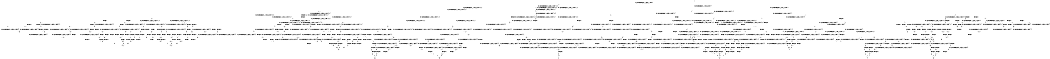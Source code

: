 digraph BCG {
size = "7, 10.5";
center = TRUE;
node [shape = circle];
0 [peripheries = 2];
0 -> 1 [label = "EX !0 !ATOMIC_EXCH_BRANCH (2, +1, TRUE, +0, 2, TRUE) !{}"];
0 -> 2 [label = "EX !2 !ATOMIC_EXCH_BRANCH (1, +0, FALSE, +0, 1, TRUE) !{}"];
0 -> 3 [label = "EX !1 !ATOMIC_EXCH_BRANCH (1, +1, TRUE, +0, 2, TRUE) !{}"];
1 -> 4 [label = "EX !2 !ATOMIC_EXCH_BRANCH (1, +0, FALSE, +0, 1, TRUE) !{0}"];
1 -> 5 [label = "EX !1 !ATOMIC_EXCH_BRANCH (1, +1, TRUE, +0, 2, TRUE) !{0}"];
1 -> 6 [label = "TERMINATE !0"];
2 -> 7 [label = "EX !2 !ATOMIC_EXCH_BRANCH (1, +0, FALSE, +0, 1, TRUE) !{0, 1, 2}"];
2 -> 8 [label = "EX !0 !ATOMIC_EXCH_BRANCH (2, +1, TRUE, +0, 2, TRUE) !{0, 1, 2}"];
2 -> 9 [label = "EX !1 !ATOMIC_EXCH_BRANCH (1, +1, TRUE, +0, 2, TRUE) !{0, 1, 2}"];
2 -> 10 [label = "EX !0 !ATOMIC_EXCH_BRANCH (2, +1, TRUE, +0, 2, TRUE) !{0, 1, 2}"];
3 -> 11 [label = "EX !0 !ATOMIC_EXCH_BRANCH (2, +1, TRUE, +0, 2, TRUE) !{0, 1}"];
3 -> 12 [label = "EX !2 !ATOMIC_EXCH_BRANCH (1, +0, FALSE, +0, 1, FALSE) !{0, 1}"];
3 -> 13 [label = "TERMINATE !1"];
3 -> 14 [label = "EX !0 !ATOMIC_EXCH_BRANCH (2, +1, TRUE, +0, 2, TRUE) !{0, 1}"];
4 -> 15 [label = "EX !2 !ATOMIC_EXCH_BRANCH (1, +0, FALSE, +0, 1, TRUE) !{0, 1, 2}"];
4 -> 16 [label = "EX !1 !ATOMIC_EXCH_BRANCH (1, +1, TRUE, +0, 2, TRUE) !{0, 1, 2}"];
4 -> 17 [label = "TERMINATE !0"];
5 -> 18 [label = "EX !2 !ATOMIC_EXCH_BRANCH (1, +0, FALSE, +0, 1, FALSE) !{0, 1}"];
5 -> 19 [label = "TERMINATE !0"];
5 -> 20 [label = "TERMINATE !1"];
6 -> 21 [label = "EX !2 !ATOMIC_EXCH_BRANCH (1, +0, FALSE, +0, 1, TRUE) !{}"];
6 -> 22 [label = "EX !1 !ATOMIC_EXCH_BRANCH (1, +1, TRUE, +0, 2, TRUE) !{}"];
7 -> 7 [label = "EX !2 !ATOMIC_EXCH_BRANCH (1, +0, FALSE, +0, 1, TRUE) !{0, 1, 2}"];
7 -> 8 [label = "EX !0 !ATOMIC_EXCH_BRANCH (2, +1, TRUE, +0, 2, TRUE) !{0, 1, 2}"];
7 -> 9 [label = "EX !1 !ATOMIC_EXCH_BRANCH (1, +1, TRUE, +0, 2, TRUE) !{0, 1, 2}"];
7 -> 10 [label = "EX !0 !ATOMIC_EXCH_BRANCH (2, +1, TRUE, +0, 2, TRUE) !{0, 1, 2}"];
8 -> 15 [label = "EX !2 !ATOMIC_EXCH_BRANCH (1, +0, FALSE, +0, 1, TRUE) !{0, 1, 2}"];
8 -> 16 [label = "EX !1 !ATOMIC_EXCH_BRANCH (1, +1, TRUE, +0, 2, TRUE) !{0, 1, 2}"];
8 -> 17 [label = "TERMINATE !0"];
9 -> 23 [label = "EX !2 !ATOMIC_EXCH_BRANCH (1, +0, FALSE, +0, 1, FALSE) !{0, 1, 2}"];
9 -> 24 [label = "EX !0 !ATOMIC_EXCH_BRANCH (2, +1, TRUE, +0, 2, TRUE) !{0, 1, 2}"];
9 -> 25 [label = "TERMINATE !1"];
9 -> 26 [label = "EX !0 !ATOMIC_EXCH_BRANCH (2, +1, TRUE, +0, 2, TRUE) !{0, 1, 2}"];
10 -> 27 [label = "EX !1 !ATOMIC_EXCH_BRANCH (1, +1, TRUE, +0, 2, TRUE) !{0, 1, 2}"];
10 -> 28 [label = "EX !2 !ATOMIC_EXCH_BRANCH (1, +0, FALSE, +0, 1, TRUE) !{0, 1, 2}"];
10 -> 29 [label = "EX !1 !ATOMIC_EXCH_BRANCH (1, +1, TRUE, +0, 2, TRUE) !{0, 1, 2}"];
10 -> 30 [label = "TERMINATE !0"];
11 -> 18 [label = "EX !2 !ATOMIC_EXCH_BRANCH (1, +0, FALSE, +0, 1, FALSE) !{0, 1}"];
11 -> 19 [label = "TERMINATE !0"];
11 -> 20 [label = "TERMINATE !1"];
12 -> 31 [label = "EX !2 !ATOMIC_EXCH_BRANCH (2, +0, FALSE, +0, 1, TRUE) !{0, 1, 2}"];
12 -> 32 [label = "EX !0 !ATOMIC_EXCH_BRANCH (2, +1, TRUE, +0, 2, TRUE) !{0, 1, 2}"];
12 -> 33 [label = "TERMINATE !1"];
12 -> 34 [label = "EX !0 !ATOMIC_EXCH_BRANCH (2, +1, TRUE, +0, 2, TRUE) !{0, 1, 2}"];
13 -> 35 [label = "EX !0 !ATOMIC_EXCH_BRANCH (2, +1, TRUE, +0, 2, TRUE) !{0}"];
13 -> 36 [label = "EX !2 !ATOMIC_EXCH_BRANCH (1, +0, FALSE, +0, 1, FALSE) !{0}"];
13 -> 37 [label = "EX !0 !ATOMIC_EXCH_BRANCH (2, +1, TRUE, +0, 2, TRUE) !{0}"];
14 -> 38 [label = "EX !2 !ATOMIC_EXCH_BRANCH (1, +0, FALSE, +0, 1, FALSE) !{0, 1}"];
14 -> 39 [label = "TERMINATE !0"];
14 -> 40 [label = "TERMINATE !1"];
15 -> 15 [label = "EX !2 !ATOMIC_EXCH_BRANCH (1, +0, FALSE, +0, 1, TRUE) !{0, 1, 2}"];
15 -> 16 [label = "EX !1 !ATOMIC_EXCH_BRANCH (1, +1, TRUE, +0, 2, TRUE) !{0, 1, 2}"];
15 -> 17 [label = "TERMINATE !0"];
16 -> 41 [label = "EX !2 !ATOMIC_EXCH_BRANCH (1, +0, FALSE, +0, 1, FALSE) !{0, 1, 2}"];
16 -> 42 [label = "TERMINATE !0"];
16 -> 43 [label = "TERMINATE !1"];
17 -> 44 [label = "EX !2 !ATOMIC_EXCH_BRANCH (1, +0, FALSE, +0, 1, TRUE) !{1, 2}"];
17 -> 45 [label = "EX !1 !ATOMIC_EXCH_BRANCH (1, +1, TRUE, +0, 2, TRUE) !{1, 2}"];
17 -> 46 [label = "EX !1 !ATOMIC_EXCH_BRANCH (1, +1, TRUE, +0, 2, TRUE) !{1, 2}"];
18 -> 47 [label = "EX !2 !ATOMIC_EXCH_BRANCH (2, +0, FALSE, +0, 1, FALSE) !{0, 1, 2}"];
18 -> 48 [label = "TERMINATE !0"];
18 -> 49 [label = "TERMINATE !1"];
19 -> 50 [label = "EX !2 !ATOMIC_EXCH_BRANCH (1, +0, FALSE, +0, 1, FALSE) !{1}"];
19 -> 51 [label = "TERMINATE !1"];
20 -> 52 [label = "EX !2 !ATOMIC_EXCH_BRANCH (1, +0, FALSE, +0, 1, FALSE) !{0}"];
20 -> 53 [label = "TERMINATE !0"];
21 -> 44 [label = "EX !2 !ATOMIC_EXCH_BRANCH (1, +0, FALSE, +0, 1, TRUE) !{1, 2}"];
21 -> 45 [label = "EX !1 !ATOMIC_EXCH_BRANCH (1, +1, TRUE, +0, 2, TRUE) !{1, 2}"];
21 -> 46 [label = "EX !1 !ATOMIC_EXCH_BRANCH (1, +1, TRUE, +0, 2, TRUE) !{1, 2}"];
22 -> 50 [label = "EX !2 !ATOMIC_EXCH_BRANCH (1, +0, FALSE, +0, 1, FALSE) !{1}"];
22 -> 51 [label = "TERMINATE !1"];
23 -> 31 [label = "EX !2 !ATOMIC_EXCH_BRANCH (2, +0, FALSE, +0, 1, TRUE) !{0, 1, 2}"];
23 -> 32 [label = "EX !0 !ATOMIC_EXCH_BRANCH (2, +1, TRUE, +0, 2, TRUE) !{0, 1, 2}"];
23 -> 33 [label = "TERMINATE !1"];
23 -> 34 [label = "EX !0 !ATOMIC_EXCH_BRANCH (2, +1, TRUE, +0, 2, TRUE) !{0, 1, 2}"];
24 -> 41 [label = "EX !2 !ATOMIC_EXCH_BRANCH (1, +0, FALSE, +0, 1, FALSE) !{0, 1, 2}"];
24 -> 42 [label = "TERMINATE !0"];
24 -> 43 [label = "TERMINATE !1"];
25 -> 54 [label = "EX !2 !ATOMIC_EXCH_BRANCH (1, +0, FALSE, +0, 1, FALSE) !{0, 2}"];
25 -> 55 [label = "EX !0 !ATOMIC_EXCH_BRANCH (2, +1, TRUE, +0, 2, TRUE) !{0, 2}"];
25 -> 56 [label = "EX !0 !ATOMIC_EXCH_BRANCH (2, +1, TRUE, +0, 2, TRUE) !{0, 2}"];
26 -> 57 [label = "EX !2 !ATOMIC_EXCH_BRANCH (1, +0, FALSE, +0, 1, FALSE) !{0, 1, 2}"];
26 -> 58 [label = "TERMINATE !0"];
26 -> 59 [label = "TERMINATE !1"];
27 -> 60 [label = "EX !2 !ATOMIC_EXCH_BRANCH (1, +0, FALSE, +0, 1, FALSE) !{0, 1, 2}"];
27 -> 61 [label = "EX !2 !ATOMIC_EXCH_BRANCH (1, +0, FALSE, +0, 1, FALSE) !{0, 1, 2}"];
27 -> 62 [label = "TERMINATE !0"];
27 -> 63 [label = "TERMINATE !1"];
28 -> 27 [label = "EX !1 !ATOMIC_EXCH_BRANCH (1, +1, TRUE, +0, 2, TRUE) !{0, 1, 2}"];
28 -> 28 [label = "EX !2 !ATOMIC_EXCH_BRANCH (1, +0, FALSE, +0, 1, TRUE) !{0, 1, 2}"];
28 -> 29 [label = "EX !1 !ATOMIC_EXCH_BRANCH (1, +1, TRUE, +0, 2, TRUE) !{0, 1, 2}"];
28 -> 30 [label = "TERMINATE !0"];
29 -> 57 [label = "EX !2 !ATOMIC_EXCH_BRANCH (1, +0, FALSE, +0, 1, FALSE) !{0, 1, 2}"];
29 -> 58 [label = "TERMINATE !0"];
29 -> 59 [label = "TERMINATE !1"];
30 -> 64 [label = "EX !2 !ATOMIC_EXCH_BRANCH (1, +0, FALSE, +0, 1, TRUE) !{1, 2}"];
30 -> 65 [label = "EX !1 !ATOMIC_EXCH_BRANCH (1, +1, TRUE, +0, 2, TRUE) !{1, 2}"];
31 -> 23 [label = "EX !2 !ATOMIC_EXCH_BRANCH (1, +0, FALSE, +0, 1, FALSE) !{0, 1, 2}"];
31 -> 24 [label = "EX !0 !ATOMIC_EXCH_BRANCH (2, +1, TRUE, +0, 2, TRUE) !{0, 1, 2}"];
31 -> 25 [label = "TERMINATE !1"];
31 -> 26 [label = "EX !0 !ATOMIC_EXCH_BRANCH (2, +1, TRUE, +0, 2, TRUE) !{0, 1, 2}"];
32 -> 47 [label = "EX !2 !ATOMIC_EXCH_BRANCH (2, +0, FALSE, +0, 1, FALSE) !{0, 1, 2}"];
32 -> 48 [label = "TERMINATE !0"];
32 -> 49 [label = "TERMINATE !1"];
33 -> 66 [label = "EX !2 !ATOMIC_EXCH_BRANCH (2, +0, FALSE, +0, 1, TRUE) !{0, 2}"];
33 -> 67 [label = "EX !0 !ATOMIC_EXCH_BRANCH (2, +1, TRUE, +0, 2, TRUE) !{0, 2}"];
33 -> 68 [label = "EX !0 !ATOMIC_EXCH_BRANCH (2, +1, TRUE, +0, 2, TRUE) !{0, 2}"];
34 -> 69 [label = "EX !2 !ATOMIC_EXCH_BRANCH (2, +0, FALSE, +0, 1, FALSE) !{0, 1, 2}"];
34 -> 70 [label = "TERMINATE !0"];
34 -> 71 [label = "TERMINATE !1"];
35 -> 52 [label = "EX !2 !ATOMIC_EXCH_BRANCH (1, +0, FALSE, +0, 1, FALSE) !{0}"];
35 -> 53 [label = "TERMINATE !0"];
36 -> 66 [label = "EX !2 !ATOMIC_EXCH_BRANCH (2, +0, FALSE, +0, 1, TRUE) !{0, 2}"];
36 -> 67 [label = "EX !0 !ATOMIC_EXCH_BRANCH (2, +1, TRUE, +0, 2, TRUE) !{0, 2}"];
36 -> 68 [label = "EX !0 !ATOMIC_EXCH_BRANCH (2, +1, TRUE, +0, 2, TRUE) !{0, 2}"];
37 -> 72 [label = "EX !2 !ATOMIC_EXCH_BRANCH (1, +0, FALSE, +0, 1, FALSE) !{0}"];
37 -> 73 [label = "TERMINATE !0"];
38 -> 74 [label = "EX !2 !ATOMIC_EXCH_BRANCH (2, +0, FALSE, +0, 1, FALSE) !{0, 1, 2}"];
38 -> 75 [label = "TERMINATE !0"];
38 -> 76 [label = "TERMINATE !1"];
39 -> 77 [label = "EX !2 !ATOMIC_EXCH_BRANCH (1, +0, FALSE, +0, 1, FALSE) !{1}"];
39 -> 78 [label = "TERMINATE !1"];
40 -> 79 [label = "EX !2 !ATOMIC_EXCH_BRANCH (1, +0, FALSE, +0, 1, FALSE) !{0}"];
40 -> 80 [label = "TERMINATE !0"];
41 -> 47 [label = "EX !2 !ATOMIC_EXCH_BRANCH (2, +0, FALSE, +0, 1, FALSE) !{0, 1, 2}"];
41 -> 48 [label = "TERMINATE !0"];
41 -> 49 [label = "TERMINATE !1"];
42 -> 81 [label = "EX !2 !ATOMIC_EXCH_BRANCH (1, +0, FALSE, +0, 1, FALSE) !{1, 2}"];
42 -> 82 [label = "TERMINATE !1"];
43 -> 83 [label = "EX !2 !ATOMIC_EXCH_BRANCH (1, +0, FALSE, +0, 1, FALSE) !{0, 2}"];
43 -> 84 [label = "TERMINATE !0"];
44 -> 44 [label = "EX !2 !ATOMIC_EXCH_BRANCH (1, +0, FALSE, +0, 1, TRUE) !{1, 2}"];
44 -> 45 [label = "EX !1 !ATOMIC_EXCH_BRANCH (1, +1, TRUE, +0, 2, TRUE) !{1, 2}"];
44 -> 46 [label = "EX !1 !ATOMIC_EXCH_BRANCH (1, +1, TRUE, +0, 2, TRUE) !{1, 2}"];
45 -> 81 [label = "EX !2 !ATOMIC_EXCH_BRANCH (1, +0, FALSE, +0, 1, FALSE) !{1, 2}"];
45 -> 82 [label = "TERMINATE !1"];
46 -> 85 [label = "EX !2 !ATOMIC_EXCH_BRANCH (1, +0, FALSE, +0, 1, FALSE) !{1, 2}"];
46 -> 86 [label = "EX !2 !ATOMIC_EXCH_BRANCH (1, +0, FALSE, +0, 1, FALSE) !{1, 2}"];
46 -> 87 [label = "TERMINATE !1"];
47 -> 88 [label = "TERMINATE !0"];
47 -> 89 [label = "TERMINATE !2"];
47 -> 90 [label = "TERMINATE !1"];
48 -> 91 [label = "EX !2 !ATOMIC_EXCH_BRANCH (2, +0, FALSE, +0, 1, FALSE) !{1, 2}"];
48 -> 92 [label = "TERMINATE !1"];
49 -> 93 [label = "EX !2 !ATOMIC_EXCH_BRANCH (2, +0, FALSE, +0, 1, FALSE) !{0, 2}"];
49 -> 94 [label = "TERMINATE !0"];
50 -> 91 [label = "EX !2 !ATOMIC_EXCH_BRANCH (2, +0, FALSE, +0, 1, FALSE) !{1, 2}"];
50 -> 92 [label = "TERMINATE !1"];
51 -> 95 [label = "EX !2 !ATOMIC_EXCH_BRANCH (1, +0, FALSE, +0, 1, FALSE) !{}"];
52 -> 93 [label = "EX !2 !ATOMIC_EXCH_BRANCH (2, +0, FALSE, +0, 1, FALSE) !{0, 2}"];
52 -> 94 [label = "TERMINATE !0"];
53 -> 95 [label = "EX !2 !ATOMIC_EXCH_BRANCH (1, +0, FALSE, +0, 1, FALSE) !{}"];
54 -> 66 [label = "EX !2 !ATOMIC_EXCH_BRANCH (2, +0, FALSE, +0, 1, TRUE) !{0, 2}"];
54 -> 67 [label = "EX !0 !ATOMIC_EXCH_BRANCH (2, +1, TRUE, +0, 2, TRUE) !{0, 2}"];
54 -> 68 [label = "EX !0 !ATOMIC_EXCH_BRANCH (2, +1, TRUE, +0, 2, TRUE) !{0, 2}"];
55 -> 83 [label = "EX !2 !ATOMIC_EXCH_BRANCH (1, +0, FALSE, +0, 1, FALSE) !{0, 2}"];
55 -> 84 [label = "TERMINATE !0"];
56 -> 96 [label = "EX !2 !ATOMIC_EXCH_BRANCH (1, +0, FALSE, +0, 1, FALSE) !{0, 2}"];
56 -> 97 [label = "EX !2 !ATOMIC_EXCH_BRANCH (1, +0, FALSE, +0, 1, FALSE) !{0, 2}"];
56 -> 98 [label = "TERMINATE !0"];
57 -> 69 [label = "EX !2 !ATOMIC_EXCH_BRANCH (2, +0, FALSE, +0, 1, FALSE) !{0, 1, 2}"];
57 -> 70 [label = "TERMINATE !0"];
57 -> 71 [label = "TERMINATE !1"];
58 -> 99 [label = "EX !2 !ATOMIC_EXCH_BRANCH (1, +0, FALSE, +0, 1, FALSE) !{1, 2}"];
58 -> 100 [label = "TERMINATE !1"];
59 -> 101 [label = "EX !2 !ATOMIC_EXCH_BRANCH (1, +0, FALSE, +0, 1, FALSE) !{0, 2}"];
59 -> 102 [label = "TERMINATE !0"];
60 -> 103 [label = "EX !2 !ATOMIC_EXCH_BRANCH (2, +0, FALSE, +0, 1, FALSE) !{0, 1, 2}"];
60 -> 104 [label = "TERMINATE !0"];
60 -> 105 [label = "TERMINATE !1"];
61 -> 103 [label = "EX !2 !ATOMIC_EXCH_BRANCH (2, +0, FALSE, +0, 1, FALSE) !{0, 1, 2}"];
61 -> 106 [label = "EX !2 !ATOMIC_EXCH_BRANCH (2, +0, FALSE, +0, 1, FALSE) !{0, 1, 2}"];
61 -> 107 [label = "TERMINATE !0"];
61 -> 108 [label = "TERMINATE !1"];
62 -> 109 [label = "EX !2 !ATOMIC_EXCH_BRANCH (1, +0, FALSE, +0, 1, FALSE) !{1, 2}"];
62 -> 110 [label = "TERMINATE !1"];
63 -> 111 [label = "EX !2 !ATOMIC_EXCH_BRANCH (1, +0, FALSE, +0, 1, FALSE) !{0, 2}"];
63 -> 112 [label = "TERMINATE !0"];
64 -> 64 [label = "EX !2 !ATOMIC_EXCH_BRANCH (1, +0, FALSE, +0, 1, TRUE) !{1, 2}"];
64 -> 65 [label = "EX !1 !ATOMIC_EXCH_BRANCH (1, +1, TRUE, +0, 2, TRUE) !{1, 2}"];
65 -> 99 [label = "EX !2 !ATOMIC_EXCH_BRANCH (1, +0, FALSE, +0, 1, FALSE) !{1, 2}"];
65 -> 100 [label = "TERMINATE !1"];
66 -> 54 [label = "EX !2 !ATOMIC_EXCH_BRANCH (1, +0, FALSE, +0, 1, FALSE) !{0, 2}"];
66 -> 55 [label = "EX !0 !ATOMIC_EXCH_BRANCH (2, +1, TRUE, +0, 2, TRUE) !{0, 2}"];
66 -> 56 [label = "EX !0 !ATOMIC_EXCH_BRANCH (2, +1, TRUE, +0, 2, TRUE) !{0, 2}"];
67 -> 93 [label = "EX !2 !ATOMIC_EXCH_BRANCH (2, +0, FALSE, +0, 1, FALSE) !{0, 2}"];
67 -> 94 [label = "TERMINATE !0"];
68 -> 113 [label = "EX !2 !ATOMIC_EXCH_BRANCH (2, +0, FALSE, +0, 1, FALSE) !{0, 2}"];
68 -> 114 [label = "EX !2 !ATOMIC_EXCH_BRANCH (2, +0, FALSE, +0, 1, FALSE) !{0, 2}"];
68 -> 115 [label = "TERMINATE !0"];
69 -> 116 [label = "TERMINATE !0"];
69 -> 117 [label = "TERMINATE !2"];
69 -> 118 [label = "TERMINATE !1"];
70 -> 119 [label = "EX !2 !ATOMIC_EXCH_BRANCH (2, +0, FALSE, +0, 1, FALSE) !{1, 2}"];
70 -> 120 [label = "TERMINATE !1"];
71 -> 121 [label = "EX !2 !ATOMIC_EXCH_BRANCH (2, +0, FALSE, +0, 1, FALSE) !{0, 2}"];
71 -> 122 [label = "TERMINATE !0"];
72 -> 123 [label = "EX !2 !ATOMIC_EXCH_BRANCH (2, +0, FALSE, +0, 1, FALSE) !{0, 2}"];
72 -> 124 [label = "TERMINATE !0"];
73 -> 125 [label = "EX !2 !ATOMIC_EXCH_BRANCH (1, +0, FALSE, +0, 1, FALSE) !{}"];
74 -> 126 [label = "TERMINATE !0"];
74 -> 127 [label = "TERMINATE !2"];
74 -> 128 [label = "TERMINATE !1"];
75 -> 129 [label = "EX !2 !ATOMIC_EXCH_BRANCH (2, +0, FALSE, +0, 1, FALSE) !{1, 2}"];
75 -> 130 [label = "TERMINATE !1"];
76 -> 131 [label = "EX !2 !ATOMIC_EXCH_BRANCH (2, +0, FALSE, +0, 1, FALSE) !{0, 2}"];
76 -> 132 [label = "TERMINATE !0"];
77 -> 129 [label = "EX !2 !ATOMIC_EXCH_BRANCH (2, +0, FALSE, +0, 1, FALSE) !{1, 2}"];
77 -> 130 [label = "TERMINATE !1"];
78 -> 133 [label = "EX !2 !ATOMIC_EXCH_BRANCH (1, +0, FALSE, +0, 1, FALSE) !{}"];
79 -> 131 [label = "EX !2 !ATOMIC_EXCH_BRANCH (2, +0, FALSE, +0, 1, FALSE) !{0, 2}"];
79 -> 132 [label = "TERMINATE !0"];
80 -> 133 [label = "EX !2 !ATOMIC_EXCH_BRANCH (1, +0, FALSE, +0, 1, FALSE) !{}"];
81 -> 91 [label = "EX !2 !ATOMIC_EXCH_BRANCH (2, +0, FALSE, +0, 1, FALSE) !{1, 2}"];
81 -> 92 [label = "TERMINATE !1"];
82 -> 134 [label = "EX !2 !ATOMIC_EXCH_BRANCH (1, +0, FALSE, +0, 1, FALSE) !{2}"];
82 -> 135 [label = "EX !2 !ATOMIC_EXCH_BRANCH (1, +0, FALSE, +0, 1, FALSE) !{2}"];
83 -> 93 [label = "EX !2 !ATOMIC_EXCH_BRANCH (2, +0, FALSE, +0, 1, FALSE) !{0, 2}"];
83 -> 94 [label = "TERMINATE !0"];
84 -> 134 [label = "EX !2 !ATOMIC_EXCH_BRANCH (1, +0, FALSE, +0, 1, FALSE) !{2}"];
84 -> 135 [label = "EX !2 !ATOMIC_EXCH_BRANCH (1, +0, FALSE, +0, 1, FALSE) !{2}"];
85 -> 136 [label = "EX !2 !ATOMIC_EXCH_BRANCH (2, +0, FALSE, +0, 1, FALSE) !{1, 2}"];
85 -> 137 [label = "TERMINATE !1"];
86 -> 136 [label = "EX !2 !ATOMIC_EXCH_BRANCH (2, +0, FALSE, +0, 1, FALSE) !{1, 2}"];
86 -> 138 [label = "EX !2 !ATOMIC_EXCH_BRANCH (2, +0, FALSE, +0, 1, FALSE) !{1, 2}"];
86 -> 139 [label = "TERMINATE !1"];
87 -> 140 [label = "EX !2 !ATOMIC_EXCH_BRANCH (1, +0, FALSE, +0, 1, FALSE) !{2}"];
88 -> 141 [label = "TERMINATE !2"];
88 -> 142 [label = "TERMINATE !1"];
89 -> 143 [label = "TERMINATE !0"];
89 -> 144 [label = "TERMINATE !1"];
90 -> 145 [label = "TERMINATE !0"];
90 -> 146 [label = "TERMINATE !2"];
91 -> 141 [label = "TERMINATE !2"];
91 -> 142 [label = "TERMINATE !1"];
92 -> 147 [label = "EX !2 !ATOMIC_EXCH_BRANCH (2, +0, FALSE, +0, 1, FALSE) !{2}"];
92 -> 148 [label = "EX !2 !ATOMIC_EXCH_BRANCH (2, +0, FALSE, +0, 1, FALSE) !{2}"];
93 -> 145 [label = "TERMINATE !0"];
93 -> 146 [label = "TERMINATE !2"];
94 -> 147 [label = "EX !2 !ATOMIC_EXCH_BRANCH (2, +0, FALSE, +0, 1, FALSE) !{2}"];
94 -> 148 [label = "EX !2 !ATOMIC_EXCH_BRANCH (2, +0, FALSE, +0, 1, FALSE) !{2}"];
95 -> 147 [label = "EX !2 !ATOMIC_EXCH_BRANCH (2, +0, FALSE, +0, 1, FALSE) !{2}"];
95 -> 148 [label = "EX !2 !ATOMIC_EXCH_BRANCH (2, +0, FALSE, +0, 1, FALSE) !{2}"];
96 -> 113 [label = "EX !2 !ATOMIC_EXCH_BRANCH (2, +0, FALSE, +0, 1, FALSE) !{0, 2}"];
96 -> 149 [label = "TERMINATE !0"];
97 -> 113 [label = "EX !2 !ATOMIC_EXCH_BRANCH (2, +0, FALSE, +0, 1, FALSE) !{0, 2}"];
97 -> 114 [label = "EX !2 !ATOMIC_EXCH_BRANCH (2, +0, FALSE, +0, 1, FALSE) !{0, 2}"];
97 -> 115 [label = "TERMINATE !0"];
98 -> 150 [label = "EX !2 !ATOMIC_EXCH_BRANCH (1, +0, FALSE, +0, 1, FALSE) !{2}"];
99 -> 119 [label = "EX !2 !ATOMIC_EXCH_BRANCH (2, +0, FALSE, +0, 1, FALSE) !{1, 2}"];
99 -> 120 [label = "TERMINATE !1"];
100 -> 151 [label = "EX !2 !ATOMIC_EXCH_BRANCH (1, +0, FALSE, +0, 1, FALSE) !{2}"];
101 -> 121 [label = "EX !2 !ATOMIC_EXCH_BRANCH (2, +0, FALSE, +0, 1, FALSE) !{0, 2}"];
101 -> 122 [label = "TERMINATE !0"];
102 -> 151 [label = "EX !2 !ATOMIC_EXCH_BRANCH (1, +0, FALSE, +0, 1, FALSE) !{2}"];
103 -> 152 [label = "TERMINATE !0"];
103 -> 153 [label = "TERMINATE !2"];
103 -> 154 [label = "TERMINATE !1"];
104 -> 155 [label = "EX !2 !ATOMIC_EXCH_BRANCH (2, +0, FALSE, +0, 1, FALSE) !{1, 2}"];
104 -> 156 [label = "TERMINATE !1"];
105 -> 157 [label = "EX !2 !ATOMIC_EXCH_BRANCH (2, +0, FALSE, +0, 1, FALSE) !{0, 2}"];
105 -> 158 [label = "TERMINATE !0"];
106 -> 159 [label = "TERMINATE !0"];
106 -> 160 [label = "TERMINATE !2"];
106 -> 161 [label = "TERMINATE !1"];
107 -> 162 [label = "EX !2 !ATOMIC_EXCH_BRANCH (2, +0, FALSE, +0, 1, FALSE) !{1, 2}"];
107 -> 163 [label = "TERMINATE !1"];
108 -> 164 [label = "EX !2 !ATOMIC_EXCH_BRANCH (2, +0, FALSE, +0, 1, FALSE) !{0, 2}"];
108 -> 165 [label = "TERMINATE !0"];
109 -> 162 [label = "EX !2 !ATOMIC_EXCH_BRANCH (2, +0, FALSE, +0, 1, FALSE) !{1, 2}"];
109 -> 163 [label = "TERMINATE !1"];
110 -> 166 [label = "EX !2 !ATOMIC_EXCH_BRANCH (1, +0, FALSE, +0, 1, FALSE) !{2}"];
111 -> 164 [label = "EX !2 !ATOMIC_EXCH_BRANCH (2, +0, FALSE, +0, 1, FALSE) !{0, 2}"];
111 -> 165 [label = "TERMINATE !0"];
112 -> 166 [label = "EX !2 !ATOMIC_EXCH_BRANCH (1, +0, FALSE, +0, 1, FALSE) !{2}"];
113 -> 167 [label = "TERMINATE !0"];
113 -> 168 [label = "TERMINATE !2"];
114 -> 169 [label = "TERMINATE !0"];
114 -> 170 [label = "TERMINATE !2"];
115 -> 171 [label = "EX !2 !ATOMIC_EXCH_BRANCH (2, +0, FALSE, +0, 1, FALSE) !{2}"];
116 -> 172 [label = "TERMINATE !2"];
116 -> 173 [label = "TERMINATE !1"];
117 -> 174 [label = "TERMINATE !0"];
117 -> 175 [label = "TERMINATE !1"];
118 -> 176 [label = "TERMINATE !0"];
118 -> 177 [label = "TERMINATE !2"];
119 -> 172 [label = "TERMINATE !2"];
119 -> 173 [label = "TERMINATE !1"];
120 -> 178 [label = "EX !2 !ATOMIC_EXCH_BRANCH (2, +0, FALSE, +0, 1, FALSE) !{2}"];
121 -> 176 [label = "TERMINATE !0"];
121 -> 177 [label = "TERMINATE !2"];
122 -> 178 [label = "EX !2 !ATOMIC_EXCH_BRANCH (2, +0, FALSE, +0, 1, FALSE) !{2}"];
123 -> 179 [label = "TERMINATE !0"];
123 -> 180 [label = "TERMINATE !2"];
124 -> 181 [label = "EX !2 !ATOMIC_EXCH_BRANCH (2, +0, FALSE, +0, 1, FALSE) !{2}"];
125 -> 181 [label = "EX !2 !ATOMIC_EXCH_BRANCH (2, +0, FALSE, +0, 1, FALSE) !{2}"];
126 -> 182 [label = "TERMINATE !2"];
126 -> 183 [label = "TERMINATE !1"];
127 -> 184 [label = "TERMINATE !0"];
127 -> 185 [label = "TERMINATE !1"];
128 -> 186 [label = "TERMINATE !0"];
128 -> 187 [label = "TERMINATE !2"];
129 -> 182 [label = "TERMINATE !2"];
129 -> 183 [label = "TERMINATE !1"];
130 -> 188 [label = "EX !2 !ATOMIC_EXCH_BRANCH (2, +0, FALSE, +0, 1, FALSE) !{2}"];
131 -> 186 [label = "TERMINATE !0"];
131 -> 187 [label = "TERMINATE !2"];
132 -> 188 [label = "EX !2 !ATOMIC_EXCH_BRANCH (2, +0, FALSE, +0, 1, FALSE) !{2}"];
133 -> 188 [label = "EX !2 !ATOMIC_EXCH_BRANCH (2, +0, FALSE, +0, 1, FALSE) !{2}"];
134 -> 147 [label = "EX !2 !ATOMIC_EXCH_BRANCH (2, +0, FALSE, +0, 1, FALSE) !{2}"];
134 -> 148 [label = "EX !2 !ATOMIC_EXCH_BRANCH (2, +0, FALSE, +0, 1, FALSE) !{2}"];
135 -> 148 [label = "EX !2 !ATOMIC_EXCH_BRANCH (2, +0, FALSE, +0, 1, FALSE) !{2}"];
136 -> 189 [label = "TERMINATE !2"];
136 -> 190 [label = "TERMINATE !1"];
137 -> 191 [label = "EX !2 !ATOMIC_EXCH_BRANCH (2, +0, FALSE, +0, 1, FALSE) !{2}"];
138 -> 192 [label = "TERMINATE !2"];
138 -> 193 [label = "TERMINATE !1"];
139 -> 194 [label = "EX !2 !ATOMIC_EXCH_BRANCH (2, +0, FALSE, +0, 1, FALSE) !{2}"];
140 -> 194 [label = "EX !2 !ATOMIC_EXCH_BRANCH (2, +0, FALSE, +0, 1, FALSE) !{2}"];
141 -> 195 [label = "TERMINATE !1"];
142 -> 196 [label = "TERMINATE !2"];
143 -> 195 [label = "TERMINATE !1"];
144 -> 197 [label = "TERMINATE !0"];
145 -> 196 [label = "TERMINATE !2"];
146 -> 197 [label = "TERMINATE !0"];
147 -> 196 [label = "TERMINATE !2"];
148 -> 198 [label = "TERMINATE !2"];
149 -> 199 [label = "EX !2 !ATOMIC_EXCH_BRANCH (2, +0, FALSE, +0, 1, FALSE) !{2}"];
150 -> 171 [label = "EX !2 !ATOMIC_EXCH_BRANCH (2, +0, FALSE, +0, 1, FALSE) !{2}"];
151 -> 178 [label = "EX !2 !ATOMIC_EXCH_BRANCH (2, +0, FALSE, +0, 1, FALSE) !{2}"];
152 -> 200 [label = "TERMINATE !2"];
152 -> 201 [label = "TERMINATE !1"];
153 -> 202 [label = "TERMINATE !0"];
153 -> 203 [label = "TERMINATE !1"];
154 -> 204 [label = "TERMINATE !0"];
154 -> 205 [label = "TERMINATE !2"];
155 -> 200 [label = "TERMINATE !2"];
155 -> 201 [label = "TERMINATE !1"];
156 -> 206 [label = "EX !2 !ATOMIC_EXCH_BRANCH (2, +0, FALSE, +0, 1, FALSE) !{2}"];
157 -> 204 [label = "TERMINATE !0"];
157 -> 205 [label = "TERMINATE !2"];
158 -> 206 [label = "EX !2 !ATOMIC_EXCH_BRANCH (2, +0, FALSE, +0, 1, FALSE) !{2}"];
159 -> 207 [label = "TERMINATE !2"];
159 -> 208 [label = "TERMINATE !1"];
160 -> 209 [label = "TERMINATE !0"];
160 -> 210 [label = "TERMINATE !1"];
161 -> 211 [label = "TERMINATE !0"];
161 -> 212 [label = "TERMINATE !2"];
162 -> 207 [label = "TERMINATE !2"];
162 -> 208 [label = "TERMINATE !1"];
163 -> 213 [label = "EX !2 !ATOMIC_EXCH_BRANCH (2, +0, FALSE, +0, 1, FALSE) !{2}"];
164 -> 211 [label = "TERMINATE !0"];
164 -> 212 [label = "TERMINATE !2"];
165 -> 213 [label = "EX !2 !ATOMIC_EXCH_BRANCH (2, +0, FALSE, +0, 1, FALSE) !{2}"];
166 -> 213 [label = "EX !2 !ATOMIC_EXCH_BRANCH (2, +0, FALSE, +0, 1, FALSE) !{2}"];
167 -> 214 [label = "TERMINATE !2"];
168 -> 215 [label = "TERMINATE !0"];
169 -> 216 [label = "TERMINATE !2"];
170 -> 217 [label = "TERMINATE !0"];
171 -> 216 [label = "TERMINATE !2"];
172 -> 218 [label = "TERMINATE !1"];
173 -> 219 [label = "TERMINATE !2"];
174 -> 218 [label = "TERMINATE !1"];
175 -> 220 [label = "TERMINATE !0"];
176 -> 219 [label = "TERMINATE !2"];
177 -> 220 [label = "TERMINATE !0"];
178 -> 219 [label = "TERMINATE !2"];
179 -> 221 [label = "TERMINATE !2"];
180 -> 222 [label = "TERMINATE !0"];
181 -> 221 [label = "TERMINATE !2"];
182 -> 223 [label = "TERMINATE !1"];
183 -> 224 [label = "TERMINATE !2"];
184 -> 223 [label = "TERMINATE !1"];
185 -> 225 [label = "TERMINATE !0"];
186 -> 224 [label = "TERMINATE !2"];
187 -> 225 [label = "TERMINATE !0"];
188 -> 224 [label = "TERMINATE !2"];
189 -> 226 [label = "TERMINATE !1"];
190 -> 227 [label = "TERMINATE !2"];
191 -> 227 [label = "TERMINATE !2"];
192 -> 228 [label = "TERMINATE !1"];
193 -> 229 [label = "TERMINATE !2"];
194 -> 229 [label = "TERMINATE !2"];
195 -> 230 [label = "exit"];
196 -> 230 [label = "exit"];
197 -> 230 [label = "exit"];
198 -> 231 [label = "exit"];
199 -> 214 [label = "TERMINATE !2"];
200 -> 232 [label = "TERMINATE !1"];
201 -> 233 [label = "TERMINATE !2"];
202 -> 232 [label = "TERMINATE !1"];
203 -> 234 [label = "TERMINATE !0"];
204 -> 233 [label = "TERMINATE !2"];
205 -> 234 [label = "TERMINATE !0"];
206 -> 233 [label = "TERMINATE !2"];
207 -> 235 [label = "TERMINATE !1"];
208 -> 236 [label = "TERMINATE !2"];
209 -> 235 [label = "TERMINATE !1"];
210 -> 237 [label = "TERMINATE !0"];
211 -> 236 [label = "TERMINATE !2"];
212 -> 237 [label = "TERMINATE !0"];
213 -> 236 [label = "TERMINATE !2"];
214 -> 238 [label = "exit"];
215 -> 238 [label = "exit"];
216 -> 239 [label = "exit"];
217 -> 239 [label = "exit"];
218 -> 240 [label = "exit"];
219 -> 240 [label = "exit"];
220 -> 240 [label = "exit"];
221 -> 241 [label = "exit"];
222 -> 241 [label = "exit"];
223 -> 242 [label = "exit"];
224 -> 242 [label = "exit"];
225 -> 242 [label = "exit"];
226 -> 243 [label = "exit"];
227 -> 243 [label = "exit"];
228 -> 244 [label = "exit"];
229 -> 244 [label = "exit"];
232 -> 245 [label = "exit"];
233 -> 245 [label = "exit"];
234 -> 245 [label = "exit"];
235 -> 246 [label = "exit"];
236 -> 246 [label = "exit"];
237 -> 246 [label = "exit"];
}
